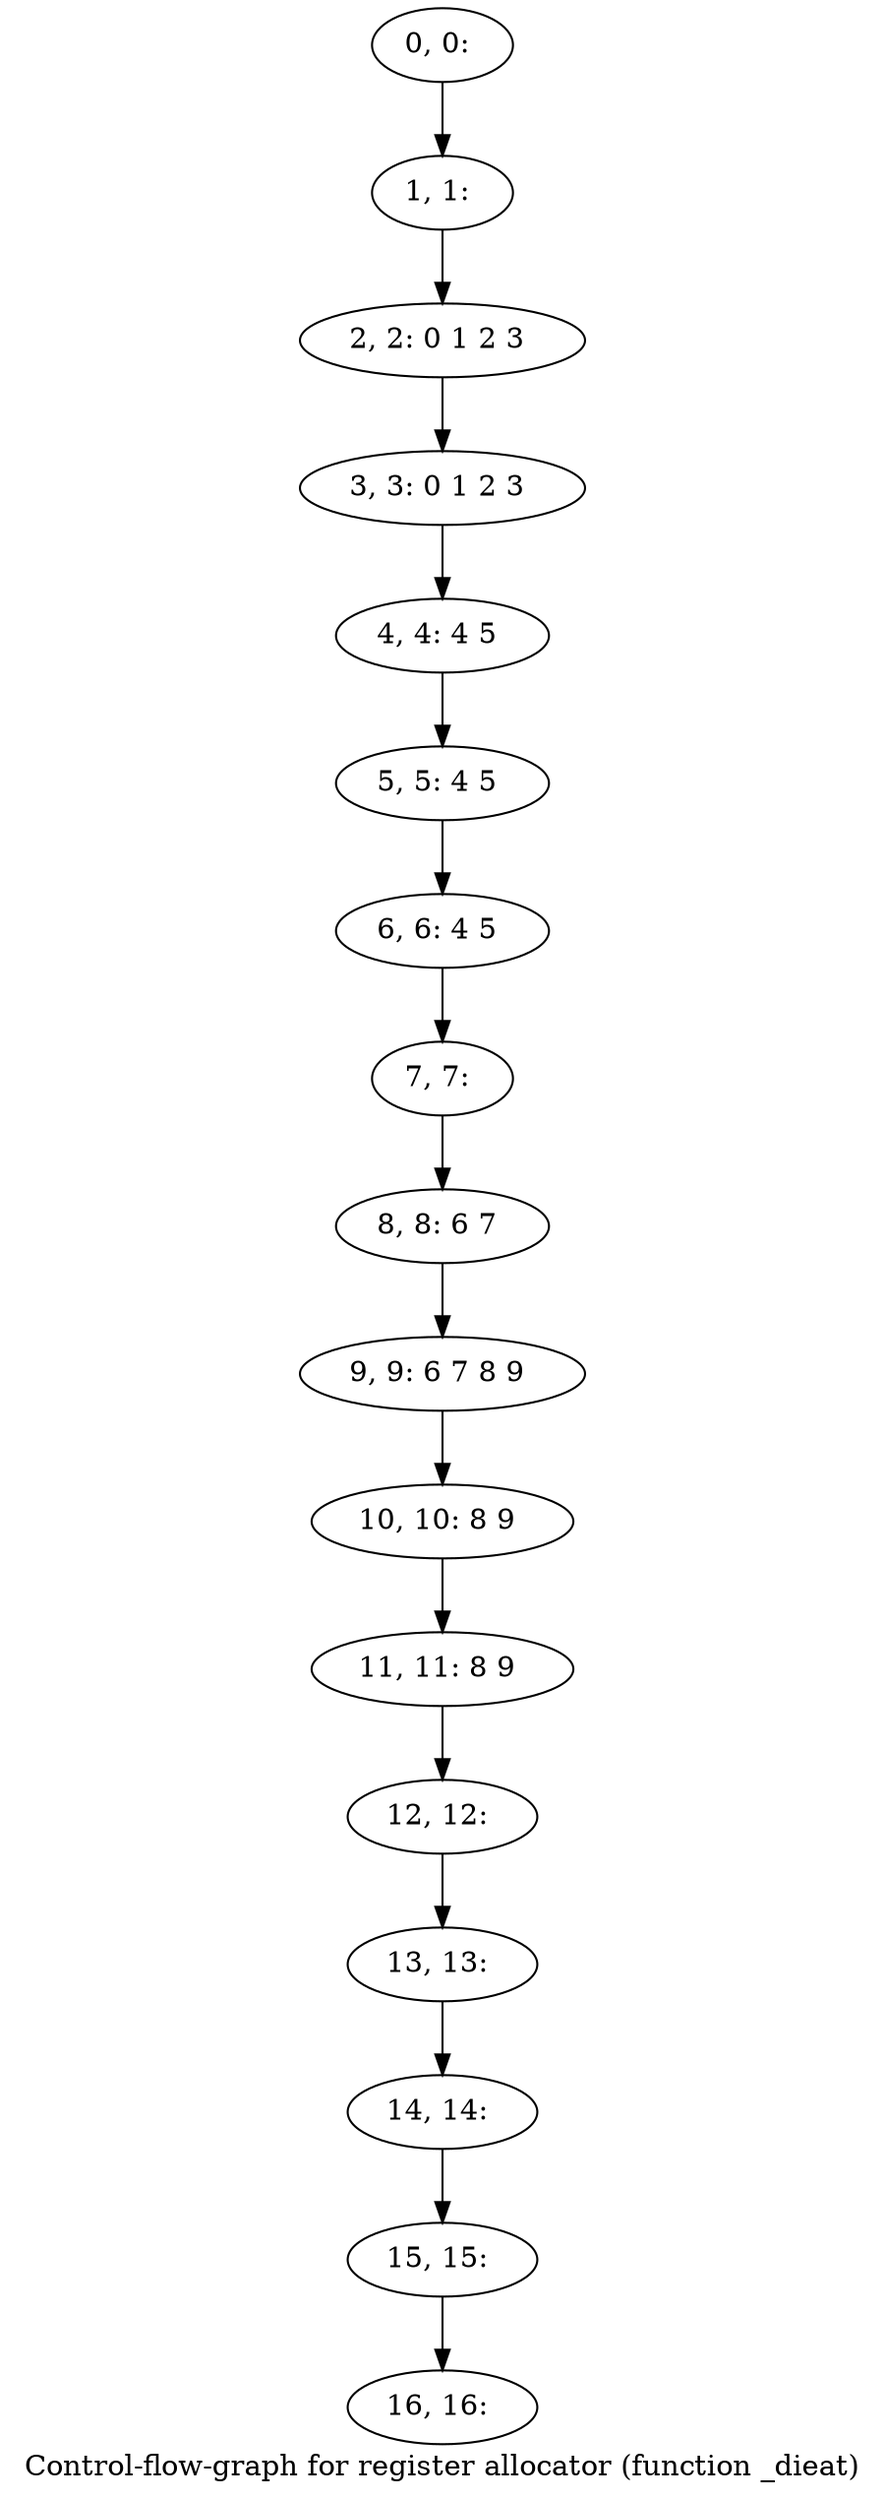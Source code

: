digraph G {
graph [label="Control-flow-graph for register allocator (function _dieat)"]
0[label="0, 0: "];
1[label="1, 1: "];
2[label="2, 2: 0 1 2 3 "];
3[label="3, 3: 0 1 2 3 "];
4[label="4, 4: 4 5 "];
5[label="5, 5: 4 5 "];
6[label="6, 6: 4 5 "];
7[label="7, 7: "];
8[label="8, 8: 6 7 "];
9[label="9, 9: 6 7 8 9 "];
10[label="10, 10: 8 9 "];
11[label="11, 11: 8 9 "];
12[label="12, 12: "];
13[label="13, 13: "];
14[label="14, 14: "];
15[label="15, 15: "];
16[label="16, 16: "];
0->1 ;
1->2 ;
2->3 ;
3->4 ;
4->5 ;
5->6 ;
6->7 ;
7->8 ;
8->9 ;
9->10 ;
10->11 ;
11->12 ;
12->13 ;
13->14 ;
14->15 ;
15->16 ;
}

